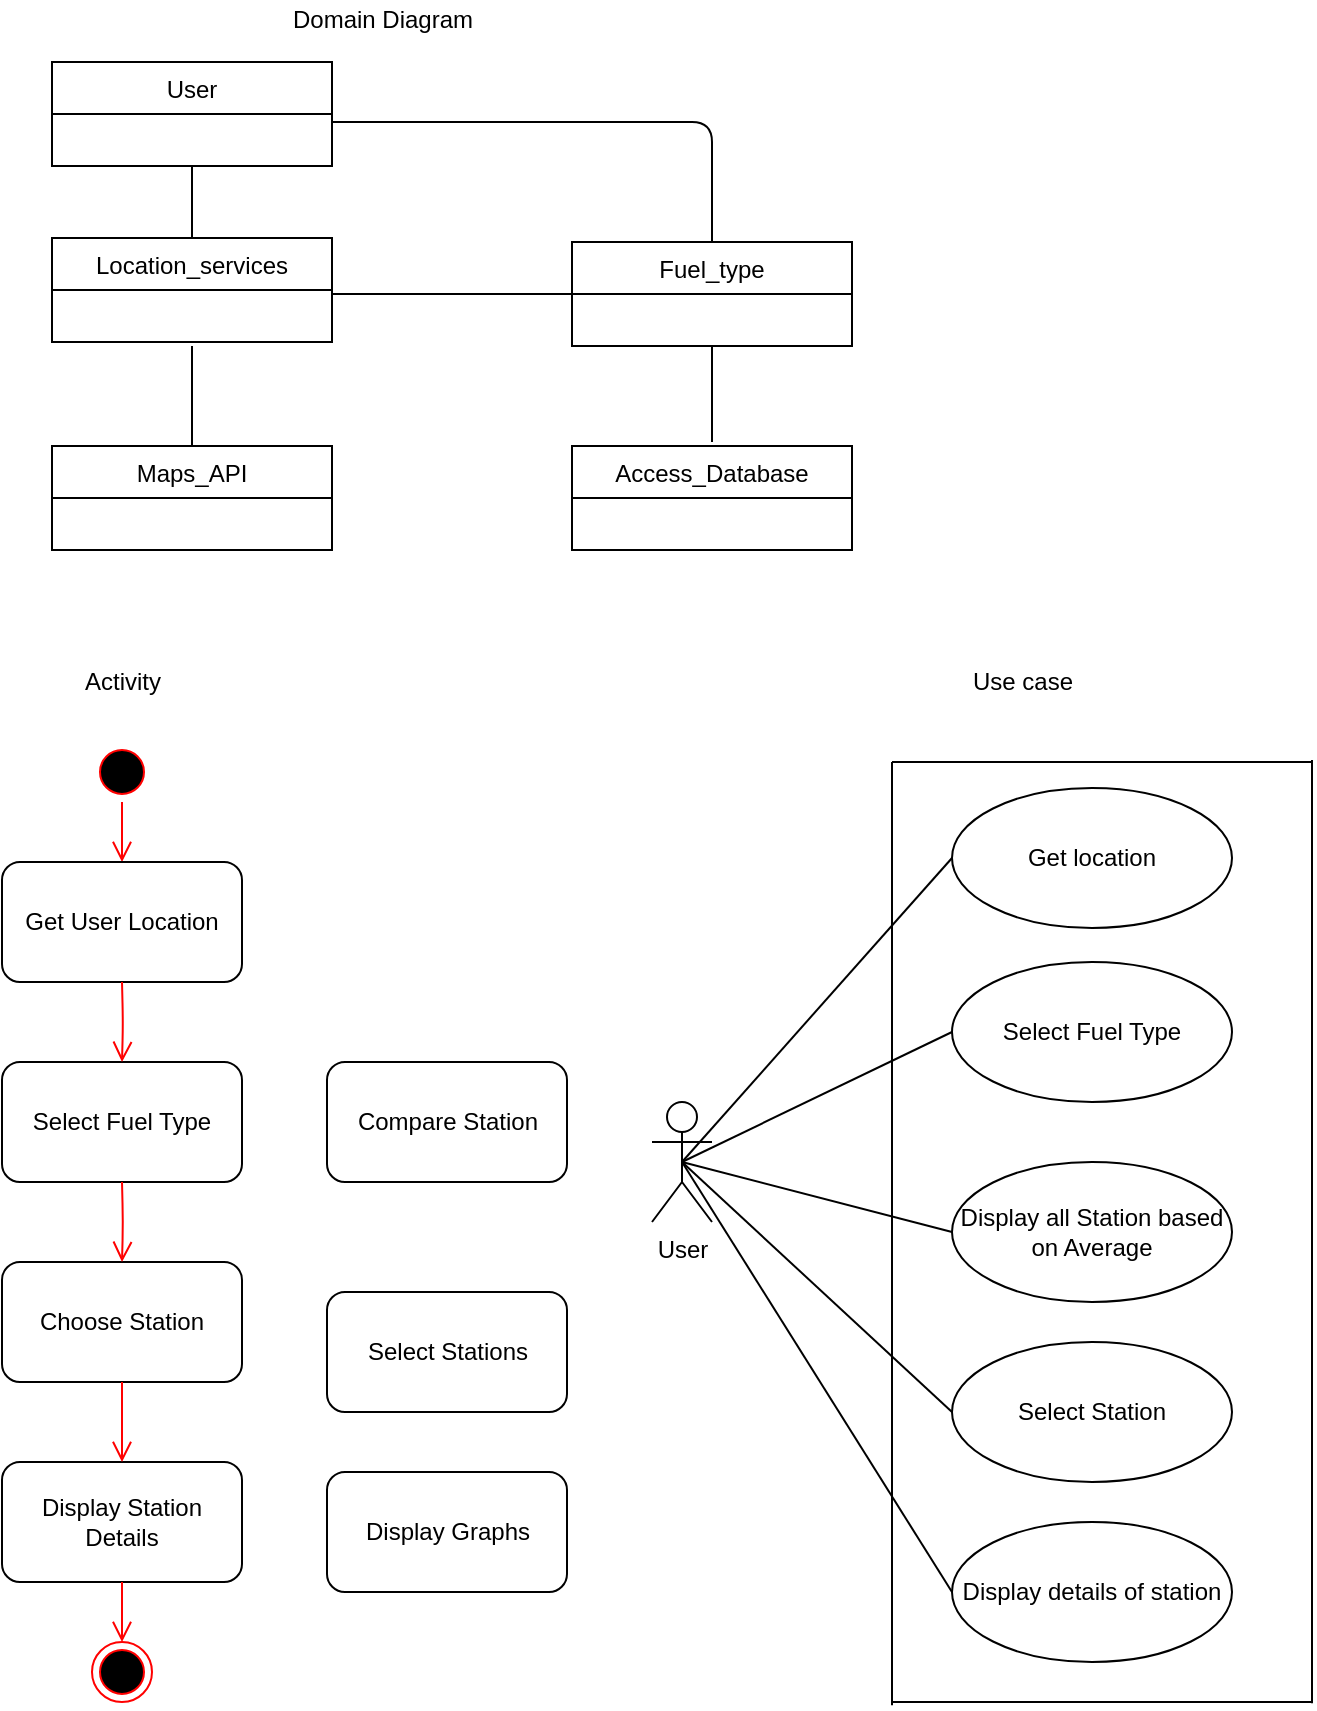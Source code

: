 <mxfile version="12.3.3" type="github" pages="1">
  <diagram id="tm_EkmXWtd1kOCvAWD0z" name="Page-1">
    <mxGraphModel dx="1038" dy="548" grid="1" gridSize="10" guides="1" tooltips="1" connect="1" arrows="1" fold="1" page="1" pageScale="1" pageWidth="850" pageHeight="1100" math="0" shadow="0">
      <root>
        <mxCell id="0"/>
        <mxCell id="1" parent="0"/>
        <mxCell id="AuPnZM4n1kBqIeSCu4d0-9" value="Location_services" style="swimlane;fontStyle=0;childLayout=stackLayout;horizontal=1;startSize=26;fillColor=none;horizontalStack=0;resizeParent=1;resizeParentMax=0;resizeLast=0;collapsible=1;marginBottom=0;" parent="1" vertex="1">
          <mxGeometry x="50" y="138" width="140" height="52" as="geometry"/>
        </mxCell>
        <mxCell id="AuPnZM4n1kBqIeSCu4d0-14" value="User" style="swimlane;fontStyle=0;childLayout=stackLayout;horizontal=1;startSize=26;fillColor=none;horizontalStack=0;resizeParent=1;resizeParentMax=0;resizeLast=0;collapsible=1;marginBottom=0;" parent="1" vertex="1">
          <mxGeometry x="50" y="50" width="140" height="52" as="geometry"/>
        </mxCell>
        <mxCell id="AuPnZM4n1kBqIeSCu4d0-15" value="Fuel_type" style="swimlane;fontStyle=0;childLayout=stackLayout;horizontal=1;startSize=26;fillColor=none;horizontalStack=0;resizeParent=1;resizeParentMax=0;resizeLast=0;collapsible=1;marginBottom=0;" parent="1" vertex="1">
          <mxGeometry x="310" y="140" width="140" height="52" as="geometry"/>
        </mxCell>
        <mxCell id="AuPnZM4n1kBqIeSCu4d0-16" value="Access_Database" style="swimlane;fontStyle=0;childLayout=stackLayout;horizontal=1;startSize=26;fillColor=none;horizontalStack=0;resizeParent=1;resizeParentMax=0;resizeLast=0;collapsible=1;marginBottom=0;" parent="1" vertex="1">
          <mxGeometry x="310" y="242" width="140" height="52" as="geometry"/>
        </mxCell>
        <mxCell id="AuPnZM4n1kBqIeSCu4d0-17" value="Maps_API" style="swimlane;fontStyle=0;childLayout=stackLayout;horizontal=1;startSize=26;fillColor=none;horizontalStack=0;resizeParent=1;resizeParentMax=0;resizeLast=0;collapsible=1;marginBottom=0;" parent="1" vertex="1">
          <mxGeometry x="50" y="242" width="140" height="52" as="geometry"/>
        </mxCell>
        <mxCell id="AuPnZM4n1kBqIeSCu4d0-18" value="" style="endArrow=none;html=1;exitX=0.5;exitY=0;exitDx=0;exitDy=0;" parent="1" source="AuPnZM4n1kBqIeSCu4d0-9" edge="1">
          <mxGeometry width="50" height="50" relative="1" as="geometry">
            <mxPoint x="80" y="152" as="sourcePoint"/>
            <mxPoint x="120" y="102" as="targetPoint"/>
          </mxGeometry>
        </mxCell>
        <mxCell id="AuPnZM4n1kBqIeSCu4d0-19" value="" style="endArrow=none;html=1;exitX=0.5;exitY=0;exitDx=0;exitDy=0;" parent="1" source="AuPnZM4n1kBqIeSCu4d0-17" edge="1">
          <mxGeometry width="50" height="50" relative="1" as="geometry">
            <mxPoint x="70" y="242" as="sourcePoint"/>
            <mxPoint x="120" y="192" as="targetPoint"/>
          </mxGeometry>
        </mxCell>
        <mxCell id="AuPnZM4n1kBqIeSCu4d0-20" value="" style="endArrow=none;html=1;entryX=0.5;entryY=0;entryDx=0;entryDy=0;" parent="1" target="AuPnZM4n1kBqIeSCu4d0-15" edge="1">
          <mxGeometry width="50" height="50" relative="1" as="geometry">
            <mxPoint x="190" y="80" as="sourcePoint"/>
            <mxPoint x="360" y="80" as="targetPoint"/>
            <Array as="points">
              <mxPoint x="380" y="80"/>
            </Array>
          </mxGeometry>
        </mxCell>
        <mxCell id="AuPnZM4n1kBqIeSCu4d0-21" value="" style="endArrow=none;html=1;entryX=0;entryY=0.5;entryDx=0;entryDy=0;" parent="1" target="AuPnZM4n1kBqIeSCu4d0-15" edge="1">
          <mxGeometry width="50" height="50" relative="1" as="geometry">
            <mxPoint x="190" y="166" as="sourcePoint"/>
            <mxPoint x="240" y="120" as="targetPoint"/>
          </mxGeometry>
        </mxCell>
        <mxCell id="AuPnZM4n1kBqIeSCu4d0-25" value="" style="endArrow=none;html=1;entryX=0.5;entryY=1;entryDx=0;entryDy=0;" parent="1" target="AuPnZM4n1kBqIeSCu4d0-15" edge="1">
          <mxGeometry width="50" height="50" relative="1" as="geometry">
            <mxPoint x="380" y="240" as="sourcePoint"/>
            <mxPoint x="100" y="320" as="targetPoint"/>
          </mxGeometry>
        </mxCell>
        <mxCell id="AuPnZM4n1kBqIeSCu4d0-26" value="Domain Diagram" style="text;html=1;align=center;verticalAlign=middle;resizable=0;points=[];;autosize=1;" parent="1" vertex="1">
          <mxGeometry x="160" y="19" width="110" height="20" as="geometry"/>
        </mxCell>
        <mxCell id="AuPnZM4n1kBqIeSCu4d0-27" value="Activity" style="text;html=1;align=center;verticalAlign=middle;resizable=0;points=[];;autosize=1;" parent="1" vertex="1">
          <mxGeometry x="60" y="350" width="50" height="20" as="geometry"/>
        </mxCell>
        <mxCell id="AuPnZM4n1kBqIeSCu4d0-28" value="" style="ellipse;html=1;shape=startState;fillColor=#000000;strokeColor=#ff0000;" parent="1" vertex="1">
          <mxGeometry x="70" y="390" width="30" height="30" as="geometry"/>
        </mxCell>
        <mxCell id="AuPnZM4n1kBqIeSCu4d0-29" value="" style="edgeStyle=orthogonalEdgeStyle;html=1;verticalAlign=bottom;endArrow=open;endSize=8;strokeColor=#ff0000;" parent="1" source="AuPnZM4n1kBqIeSCu4d0-28" edge="1">
          <mxGeometry relative="1" as="geometry">
            <mxPoint x="85" y="450" as="targetPoint"/>
          </mxGeometry>
        </mxCell>
        <mxCell id="AuPnZM4n1kBqIeSCu4d0-30" value="Get User Location" style="rounded=1;whiteSpace=wrap;html=1;" parent="1" vertex="1">
          <mxGeometry x="25" y="450" width="120" height="60" as="geometry"/>
        </mxCell>
        <mxCell id="AuPnZM4n1kBqIeSCu4d0-31" value="Select Fuel Type" style="rounded=1;whiteSpace=wrap;html=1;" parent="1" vertex="1">
          <mxGeometry x="25" y="550" width="120" height="60" as="geometry"/>
        </mxCell>
        <mxCell id="AuPnZM4n1kBqIeSCu4d0-33" value="Display Station Details" style="rounded=1;whiteSpace=wrap;html=1;" parent="1" vertex="1">
          <mxGeometry x="25" y="750" width="120" height="60" as="geometry"/>
        </mxCell>
        <mxCell id="AuPnZM4n1kBqIeSCu4d0-34" value="Choose Station" style="rounded=1;whiteSpace=wrap;html=1;" parent="1" vertex="1">
          <mxGeometry x="25" y="650" width="120" height="60" as="geometry"/>
        </mxCell>
        <mxCell id="AuPnZM4n1kBqIeSCu4d0-35" value="" style="ellipse;html=1;shape=endState;fillColor=#000000;strokeColor=#ff0000;" parent="1" vertex="1">
          <mxGeometry x="70" y="840" width="30" height="30" as="geometry"/>
        </mxCell>
        <mxCell id="AuPnZM4n1kBqIeSCu4d0-37" value="" style="edgeStyle=orthogonalEdgeStyle;html=1;verticalAlign=bottom;endArrow=open;endSize=8;strokeColor=#ff0000;entryX=0.5;entryY=0;entryDx=0;entryDy=0;exitX=0.5;exitY=1;exitDx=0;exitDy=0;" parent="1" source="AuPnZM4n1kBqIeSCu4d0-34" target="AuPnZM4n1kBqIeSCu4d0-33" edge="1">
          <mxGeometry relative="1" as="geometry">
            <mxPoint x="84" y="740" as="targetPoint"/>
            <mxPoint x="84" y="710" as="sourcePoint"/>
          </mxGeometry>
        </mxCell>
        <mxCell id="AuPnZM4n1kBqIeSCu4d0-38" value="" style="edgeStyle=orthogonalEdgeStyle;html=1;verticalAlign=bottom;endArrow=open;endSize=8;strokeColor=#ff0000;entryX=0.5;entryY=0;entryDx=0;entryDy=0;exitX=0.5;exitY=1;exitDx=0;exitDy=0;" parent="1" source="AuPnZM4n1kBqIeSCu4d0-33" target="AuPnZM4n1kBqIeSCu4d0-35" edge="1">
          <mxGeometry relative="1" as="geometry">
            <mxPoint x="84" y="850" as="targetPoint"/>
            <mxPoint x="84" y="820" as="sourcePoint"/>
          </mxGeometry>
        </mxCell>
        <mxCell id="AuPnZM4n1kBqIeSCu4d0-39" value="" style="edgeStyle=orthogonalEdgeStyle;html=1;verticalAlign=bottom;endArrow=open;endSize=8;strokeColor=#ff0000;entryX=0.5;entryY=0;entryDx=0;entryDy=0;" parent="1" target="AuPnZM4n1kBqIeSCu4d0-31" edge="1">
          <mxGeometry relative="1" as="geometry">
            <mxPoint x="85" y="540" as="targetPoint"/>
            <mxPoint x="85" y="510" as="sourcePoint"/>
          </mxGeometry>
        </mxCell>
        <mxCell id="AuPnZM4n1kBqIeSCu4d0-40" value="" style="edgeStyle=orthogonalEdgeStyle;html=1;verticalAlign=bottom;endArrow=open;endSize=8;strokeColor=#ff0000;entryX=0.5;entryY=0;entryDx=0;entryDy=0;" parent="1" target="AuPnZM4n1kBqIeSCu4d0-34" edge="1">
          <mxGeometry relative="1" as="geometry">
            <mxPoint x="85" y="640" as="targetPoint"/>
            <mxPoint x="85" y="610" as="sourcePoint"/>
          </mxGeometry>
        </mxCell>
        <mxCell id="AuPnZM4n1kBqIeSCu4d0-42" value="Use case" style="text;html=1;align=center;verticalAlign=middle;resizable=0;points=[];;autosize=1;" parent="1" vertex="1">
          <mxGeometry x="500" y="350" width="70" height="20" as="geometry"/>
        </mxCell>
        <mxCell id="AuPnZM4n1kBqIeSCu4d0-43" value="User" style="shape=umlActor;verticalLabelPosition=bottom;labelBackgroundColor=#ffffff;verticalAlign=top;html=1;" parent="1" vertex="1">
          <mxGeometry x="350" y="570" width="30" height="60" as="geometry"/>
        </mxCell>
        <mxCell id="AuPnZM4n1kBqIeSCu4d0-46" value="Get location" style="ellipse;whiteSpace=wrap;html=1;" parent="1" vertex="1">
          <mxGeometry x="500" y="413" width="140" height="70" as="geometry"/>
        </mxCell>
        <mxCell id="AuPnZM4n1kBqIeSCu4d0-48" value="Select Fuel Type" style="ellipse;whiteSpace=wrap;html=1;" parent="1" vertex="1">
          <mxGeometry x="500" y="500" width="140" height="70" as="geometry"/>
        </mxCell>
        <mxCell id="AuPnZM4n1kBqIeSCu4d0-49" value="Select Station" style="ellipse;whiteSpace=wrap;html=1;" parent="1" vertex="1">
          <mxGeometry x="500" y="690" width="140" height="70" as="geometry"/>
        </mxCell>
        <mxCell id="AuPnZM4n1kBqIeSCu4d0-50" value="Display details of station" style="ellipse;whiteSpace=wrap;html=1;" parent="1" vertex="1">
          <mxGeometry x="500" y="780" width="140" height="70" as="geometry"/>
        </mxCell>
        <mxCell id="AuPnZM4n1kBqIeSCu4d0-51" value="Display all Station based on Average" style="ellipse;whiteSpace=wrap;html=1;" parent="1" vertex="1">
          <mxGeometry x="500" y="600" width="140" height="70" as="geometry"/>
        </mxCell>
        <mxCell id="AuPnZM4n1kBqIeSCu4d0-53" value="" style="endArrow=none;html=1;" parent="1" edge="1">
          <mxGeometry width="50" height="50" relative="1" as="geometry">
            <mxPoint x="470" y="871.6" as="sourcePoint"/>
            <mxPoint x="470" y="400" as="targetPoint"/>
          </mxGeometry>
        </mxCell>
        <mxCell id="AuPnZM4n1kBqIeSCu4d0-54" value="" style="endArrow=none;html=1;" parent="1" edge="1">
          <mxGeometry width="50" height="50" relative="1" as="geometry">
            <mxPoint x="680" y="870.6" as="sourcePoint"/>
            <mxPoint x="680" y="399" as="targetPoint"/>
          </mxGeometry>
        </mxCell>
        <mxCell id="AuPnZM4n1kBqIeSCu4d0-55" value="" style="endArrow=none;html=1;" parent="1" edge="1">
          <mxGeometry width="50" height="50" relative="1" as="geometry">
            <mxPoint x="470" y="870" as="sourcePoint"/>
            <mxPoint x="680" y="870" as="targetPoint"/>
          </mxGeometry>
        </mxCell>
        <mxCell id="AuPnZM4n1kBqIeSCu4d0-56" value="" style="endArrow=none;html=1;" parent="1" edge="1">
          <mxGeometry width="50" height="50" relative="1" as="geometry">
            <mxPoint x="470" y="400" as="sourcePoint"/>
            <mxPoint x="680" y="400" as="targetPoint"/>
          </mxGeometry>
        </mxCell>
        <mxCell id="AuPnZM4n1kBqIeSCu4d0-57" value="" style="endArrow=none;html=1;entryX=0;entryY=0.5;entryDx=0;entryDy=0;exitX=0.5;exitY=0.5;exitDx=0;exitDy=0;exitPerimeter=0;" parent="1" source="AuPnZM4n1kBqIeSCu4d0-43" target="AuPnZM4n1kBqIeSCu4d0-46" edge="1">
          <mxGeometry width="50" height="50" relative="1" as="geometry">
            <mxPoint x="395" y="560" as="sourcePoint"/>
            <mxPoint x="445" y="510" as="targetPoint"/>
          </mxGeometry>
        </mxCell>
        <mxCell id="AuPnZM4n1kBqIeSCu4d0-58" value="" style="endArrow=none;html=1;entryX=0;entryY=0.5;entryDx=0;entryDy=0;exitX=0.5;exitY=0.5;exitDx=0;exitDy=0;exitPerimeter=0;" parent="1" source="AuPnZM4n1kBqIeSCu4d0-43" target="AuPnZM4n1kBqIeSCu4d0-48" edge="1">
          <mxGeometry width="50" height="50" relative="1" as="geometry">
            <mxPoint x="405" y="570" as="sourcePoint"/>
            <mxPoint x="510" y="458" as="targetPoint"/>
          </mxGeometry>
        </mxCell>
        <mxCell id="AuPnZM4n1kBqIeSCu4d0-59" value="" style="endArrow=none;html=1;entryX=0;entryY=0.5;entryDx=0;entryDy=0;exitX=0.5;exitY=0.5;exitDx=0;exitDy=0;exitPerimeter=0;" parent="1" source="AuPnZM4n1kBqIeSCu4d0-43" target="AuPnZM4n1kBqIeSCu4d0-51" edge="1">
          <mxGeometry width="50" height="50" relative="1" as="geometry">
            <mxPoint x="415" y="580" as="sourcePoint"/>
            <mxPoint x="520" y="468" as="targetPoint"/>
          </mxGeometry>
        </mxCell>
        <mxCell id="AuPnZM4n1kBqIeSCu4d0-60" value="" style="endArrow=none;html=1;entryX=0;entryY=0.5;entryDx=0;entryDy=0;exitX=0.5;exitY=0.5;exitDx=0;exitDy=0;exitPerimeter=0;" parent="1" source="AuPnZM4n1kBqIeSCu4d0-43" target="AuPnZM4n1kBqIeSCu4d0-49" edge="1">
          <mxGeometry width="50" height="50" relative="1" as="geometry">
            <mxPoint x="425" y="590" as="sourcePoint"/>
            <mxPoint x="530" y="478" as="targetPoint"/>
          </mxGeometry>
        </mxCell>
        <mxCell id="AuPnZM4n1kBqIeSCu4d0-61" value="" style="endArrow=none;html=1;entryX=0;entryY=0.5;entryDx=0;entryDy=0;exitX=0.5;exitY=0.5;exitDx=0;exitDy=0;exitPerimeter=0;" parent="1" source="AuPnZM4n1kBqIeSCu4d0-43" target="AuPnZM4n1kBqIeSCu4d0-50" edge="1">
          <mxGeometry width="50" height="50" relative="1" as="geometry">
            <mxPoint x="435" y="600" as="sourcePoint"/>
            <mxPoint x="540" y="488" as="targetPoint"/>
          </mxGeometry>
        </mxCell>
        <mxCell id="WZDv1Y6mK4r6WCS3grMf-1" value="Compare Station" style="rounded=1;whiteSpace=wrap;html=1;" vertex="1" parent="1">
          <mxGeometry x="187.5" y="550" width="120" height="60" as="geometry"/>
        </mxCell>
        <mxCell id="WZDv1Y6mK4r6WCS3grMf-3" value="Select Stations" style="rounded=1;whiteSpace=wrap;html=1;" vertex="1" parent="1">
          <mxGeometry x="187.5" y="665" width="120" height="60" as="geometry"/>
        </mxCell>
        <mxCell id="WZDv1Y6mK4r6WCS3grMf-4" value="Display Graphs" style="rounded=1;whiteSpace=wrap;html=1;" vertex="1" parent="1">
          <mxGeometry x="187.5" y="755" width="120" height="60" as="geometry"/>
        </mxCell>
      </root>
    </mxGraphModel>
  </diagram>
</mxfile>

